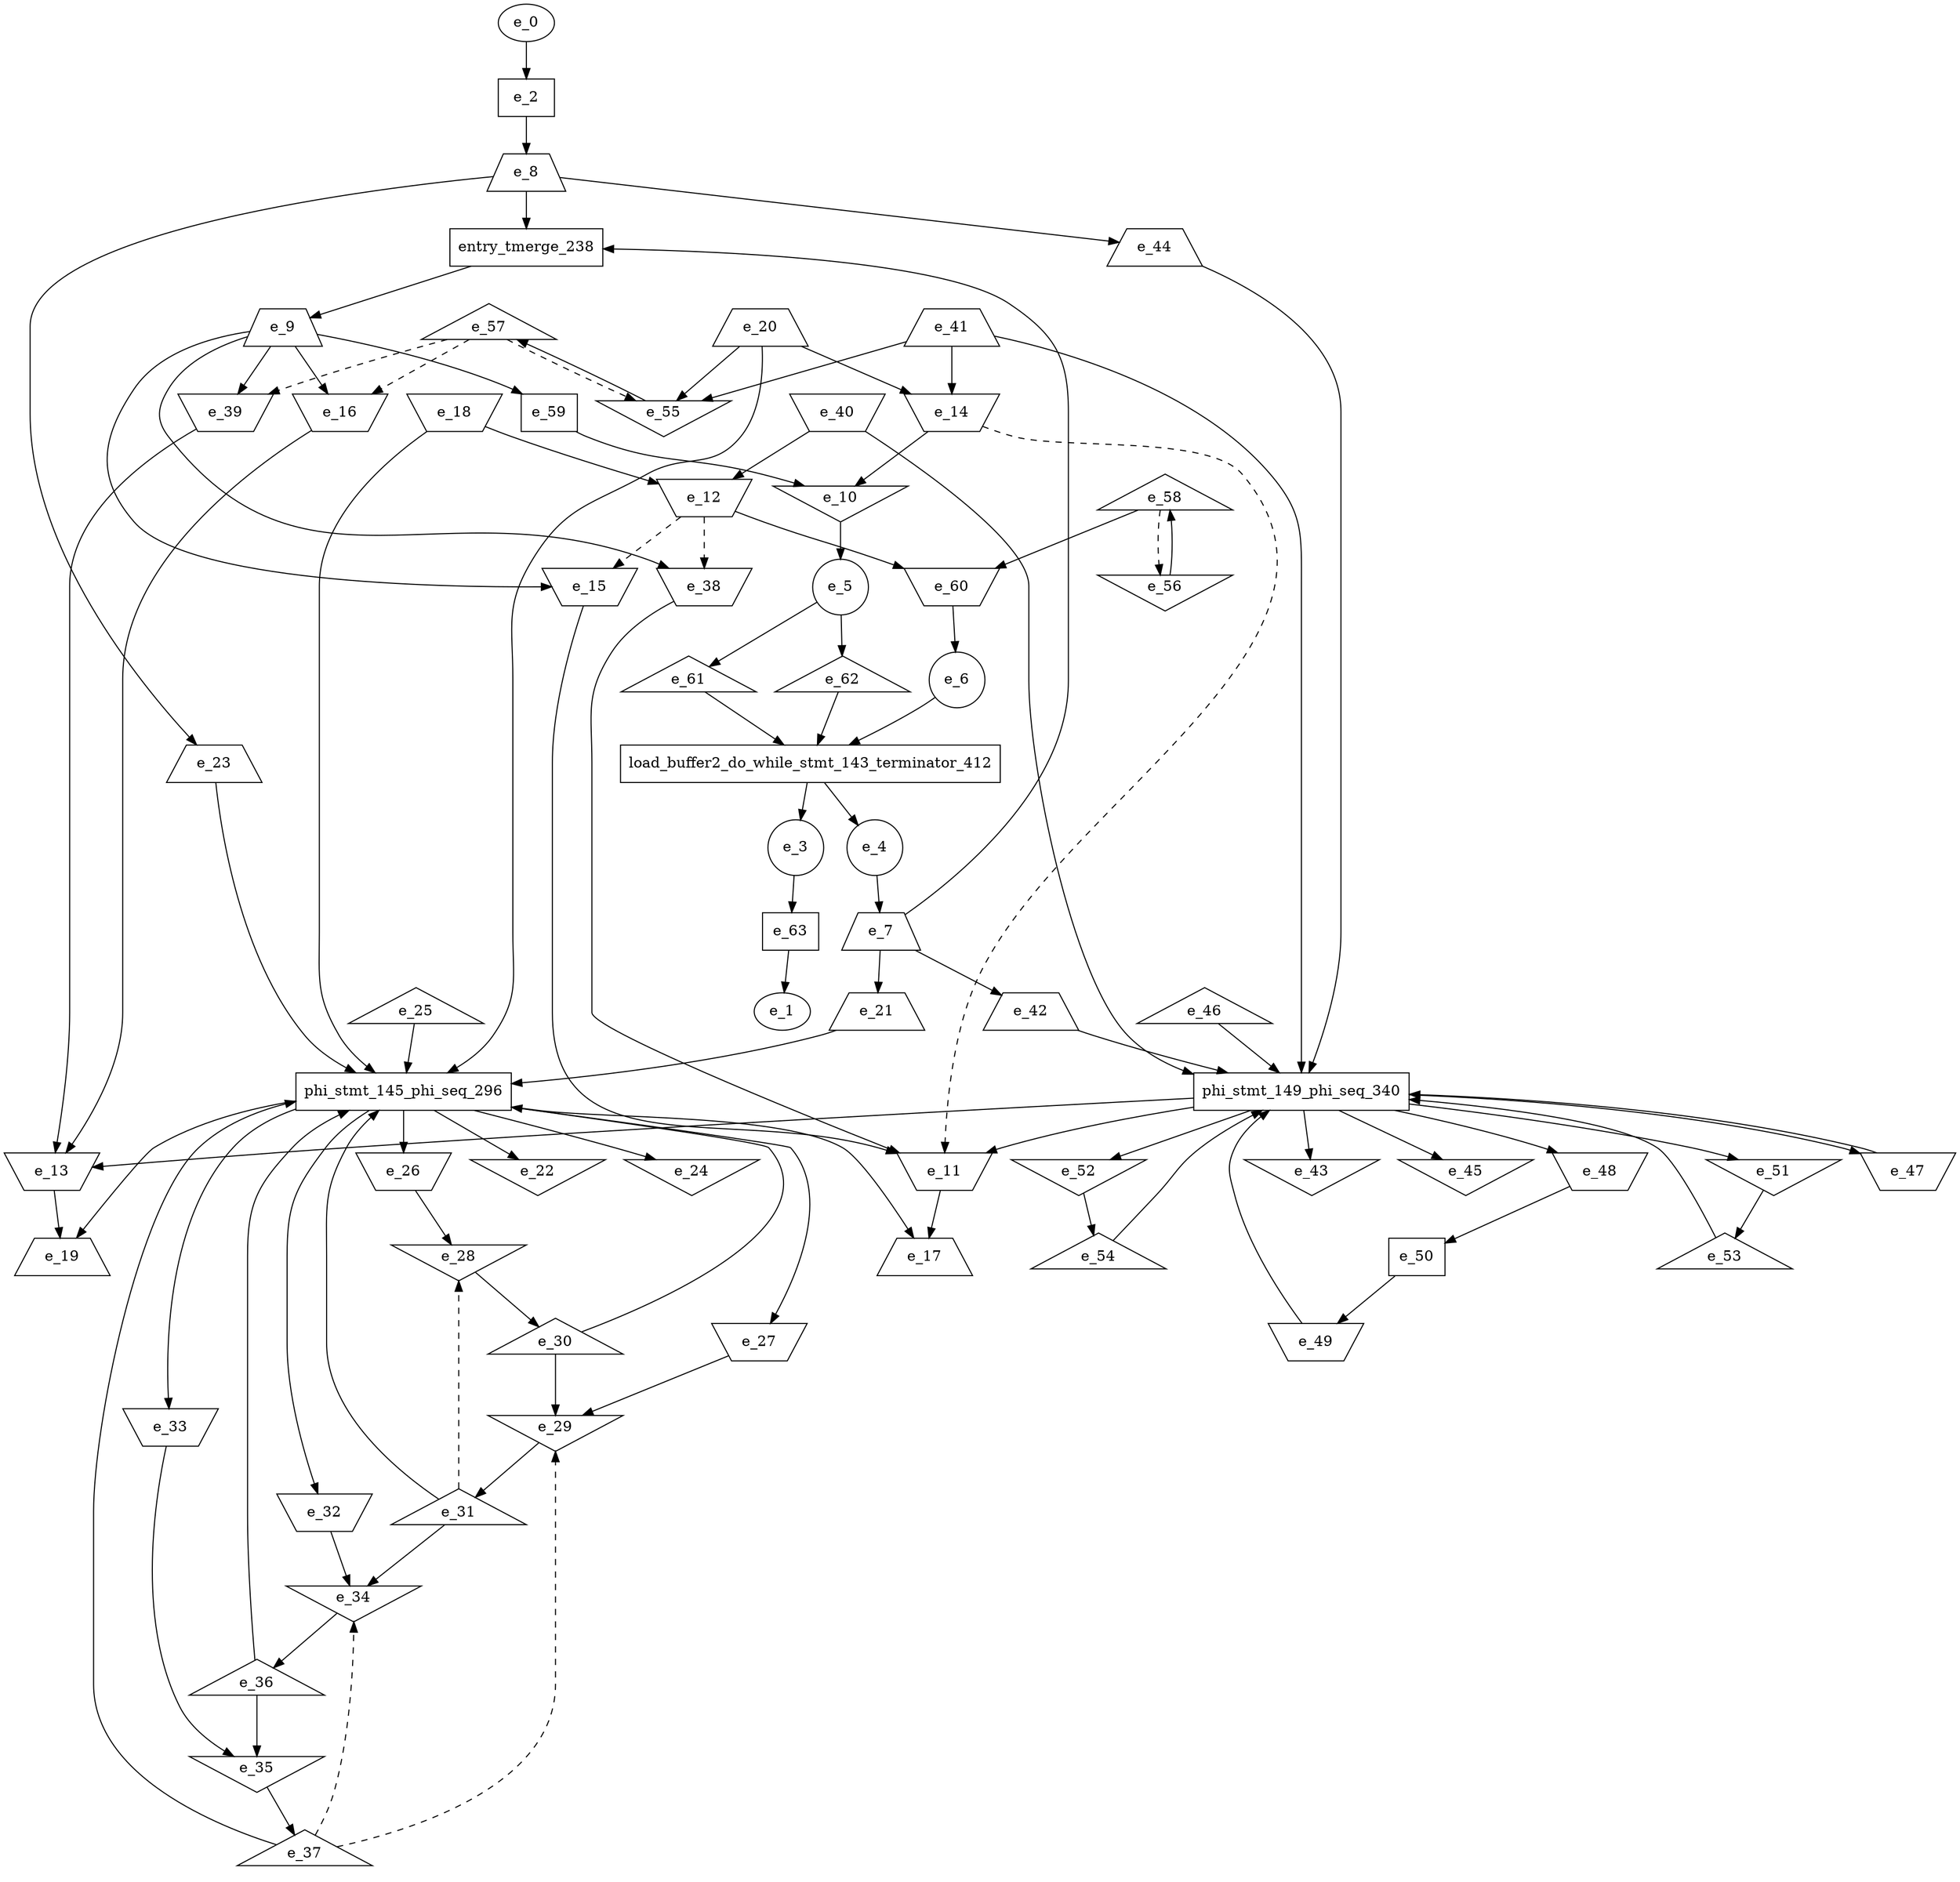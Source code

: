 digraph control_path {
  e_0: entry_node : n ;
  e_1: exit_node : s ;
  e_2 [shape = dot];
  e_3 [shape = circle];
  e_4 [shape = circle];
  e_5 [shape = circle];
  e_6 [shape = circle];
  e_7 [shape = trapezium];
  e_8 [shape = trapezium];
  e_9 [shape = trapezium];
  e_10 [shape = invtriangle];
  e_11 [shape = invtrapezium];
  e_12 [shape = invtrapezium];
  e_13 [shape = invtrapezium];
  e_14 [shape = invtrapezium];
  e_15 [shape = invtrapezium];
  e_16 [shape = invtrapezium];
  e_17 [shape = trapezium];
  e_18 [shape = invtrapezium];
  e_19 [shape = trapezium];
  e_20 [shape = trapezium];
  e_21 [shape = trapezium];
  e_22 [shape = invtriangle];
  e_23 [shape = trapezium];
  e_24 [shape = invtriangle];
  e_25 [shape = triangle];
  e_26 [shape = invtrapezium];
  e_27 [shape = invtrapezium];
  e_28 [shape = invtriangle];
  e_29 [shape = invtriangle];
  e_30 [shape = triangle];
  e_31 [shape = triangle];
  e_32 [shape = invtrapezium];
  e_33 [shape = invtrapezium];
  e_34 [shape = invtriangle];
  e_35 [shape = invtriangle];
  e_36 [shape = triangle];
  e_37 [shape = triangle];
  e_38 [shape = invtrapezium];
  e_39 [shape = invtrapezium];
  e_40 [shape = invtrapezium];
  e_41 [shape = trapezium];
  e_42 [shape = trapezium];
  e_43 [shape = invtriangle];
  e_44 [shape = trapezium];
  e_45 [shape = invtriangle];
  e_46 [shape = triangle];
  e_47 [shape = invtrapezium];
  e_48 [shape = invtrapezium];
  e_49 [shape = invtrapezium];
  e_50 [shape = dot];
  e_51 [shape = invtriangle];
  e_52 [shape = invtriangle];
  e_53 [shape = triangle];
  e_54 [shape = triangle];
  e_55 [shape = invtriangle];
  e_56 [shape = invtriangle];
  e_57 [shape = triangle];
  e_58 [shape = triangle];
  e_59 [shape = dot];
  e_60 [shape = invtrapezium];
  e_61 [shape = triangle];
  e_62 [shape = triangle];
  e_63 [shape = dot];
  e_63 -> e_1;
  e_0 -> e_2;
  e_10 -> e_5;
  e_60 -> e_6;
  e_4 -> e_7;
  e_2 -> e_8;
  e_59 -> e_10;
  e_14 -> e_10;
  e_38 -> e_11;
  e_15 -> e_11;
  e_14 -> e_11[style = dashed];
  e_40 -> e_12;
  e_18 -> e_12;
  e_39 -> e_13;
  e_16 -> e_13;
  e_41 -> e_14;
  e_20 -> e_14;
  e_9 -> e_15;
  e_12 -> e_15[style = dashed];
  e_9 -> e_16;
  e_57 -> e_16[style = dashed];
  e_11 -> e_17;
  e_13 -> e_19;
  e_7 -> e_21;
  e_8 -> e_23;
  e_26 -> e_28;
  e_31 -> e_28[style = dashed];
  e_30 -> e_29;
  e_27 -> e_29;
  e_37 -> e_29[style = dashed];
  e_28 -> e_30;
  e_29 -> e_31;
  e_31 -> e_34;
  e_32 -> e_34;
  e_37 -> e_34[style = dashed];
  e_36 -> e_35;
  e_33 -> e_35;
  e_34 -> e_36;
  e_35 -> e_37;
  e_9 -> e_38;
  e_12 -> e_38[style = dashed];
  e_9 -> e_39;
  e_57 -> e_39[style = dashed];
  e_7 -> e_42;
  e_8 -> e_44;
  e_50 -> e_49;
  e_48 -> e_50;
  e_51 -> e_53;
  e_52 -> e_54;
  e_41 -> e_55;
  e_20 -> e_55;
  e_57 -> e_55[style = dashed];
  e_58 -> e_56[style = dashed];
  e_55 -> e_57;
  e_56 -> e_58;
  e_9 -> e_59;
  e_12 -> e_60;
  e_58 -> e_60;
  e_5 -> e_61;
  e_5 -> e_62;
  e_3 -> e_63;
  load_buffer2_do_while_stmt_143_terminator_412 [shape=rectangle];
e_6 -> load_buffer2_do_while_stmt_143_terminator_412;
e_62 -> load_buffer2_do_while_stmt_143_terminator_412;
e_61 -> load_buffer2_do_while_stmt_143_terminator_412;
load_buffer2_do_while_stmt_143_terminator_412 -> e_4;
load_buffer2_do_while_stmt_143_terminator_412 -> e_3;
  phi_stmt_145_phi_seq_296 [shape=rectangle];
e_23 -> phi_stmt_145_phi_seq_296;
phi_stmt_145_phi_seq_296 -> e_26;
phi_stmt_145_phi_seq_296 -> e_27;
phi_stmt_145_phi_seq_296 -> e_24;
e_30 -> phi_stmt_145_phi_seq_296;
e_31 -> phi_stmt_145_phi_seq_296;
e_21 -> phi_stmt_145_phi_seq_296;
phi_stmt_145_phi_seq_296 -> e_32;
phi_stmt_145_phi_seq_296 -> e_33;
phi_stmt_145_phi_seq_296 -> e_22;
e_36 -> phi_stmt_145_phi_seq_296;
e_37 -> phi_stmt_145_phi_seq_296;
e_18 -> phi_stmt_145_phi_seq_296;
e_20 -> phi_stmt_145_phi_seq_296;
phi_stmt_145_phi_seq_296 -> e_17;
phi_stmt_145_phi_seq_296 -> e_19;
e_25 -> phi_stmt_145_phi_seq_296;
  phi_stmt_149_phi_seq_340 [shape=rectangle];
e_44 -> phi_stmt_149_phi_seq_340;
phi_stmt_149_phi_seq_340 -> e_47;
phi_stmt_149_phi_seq_340 -> e_48;
phi_stmt_149_phi_seq_340 -> e_45;
e_47 -> phi_stmt_149_phi_seq_340;
e_49 -> phi_stmt_149_phi_seq_340;
e_42 -> phi_stmt_149_phi_seq_340;
phi_stmt_149_phi_seq_340 -> e_51;
phi_stmt_149_phi_seq_340 -> e_52;
phi_stmt_149_phi_seq_340 -> e_43;
e_53 -> phi_stmt_149_phi_seq_340;
e_54 -> phi_stmt_149_phi_seq_340;
e_40 -> phi_stmt_149_phi_seq_340;
e_41 -> phi_stmt_149_phi_seq_340;
phi_stmt_149_phi_seq_340 -> e_11;
phi_stmt_149_phi_seq_340 -> e_13;
e_46 -> phi_stmt_149_phi_seq_340;
entry_tmerge_238 [shape = rectangle]; 
e_7 -> entry_tmerge_238;
e_8 -> entry_tmerge_238;
entry_tmerge_238 -> e_9;
}
